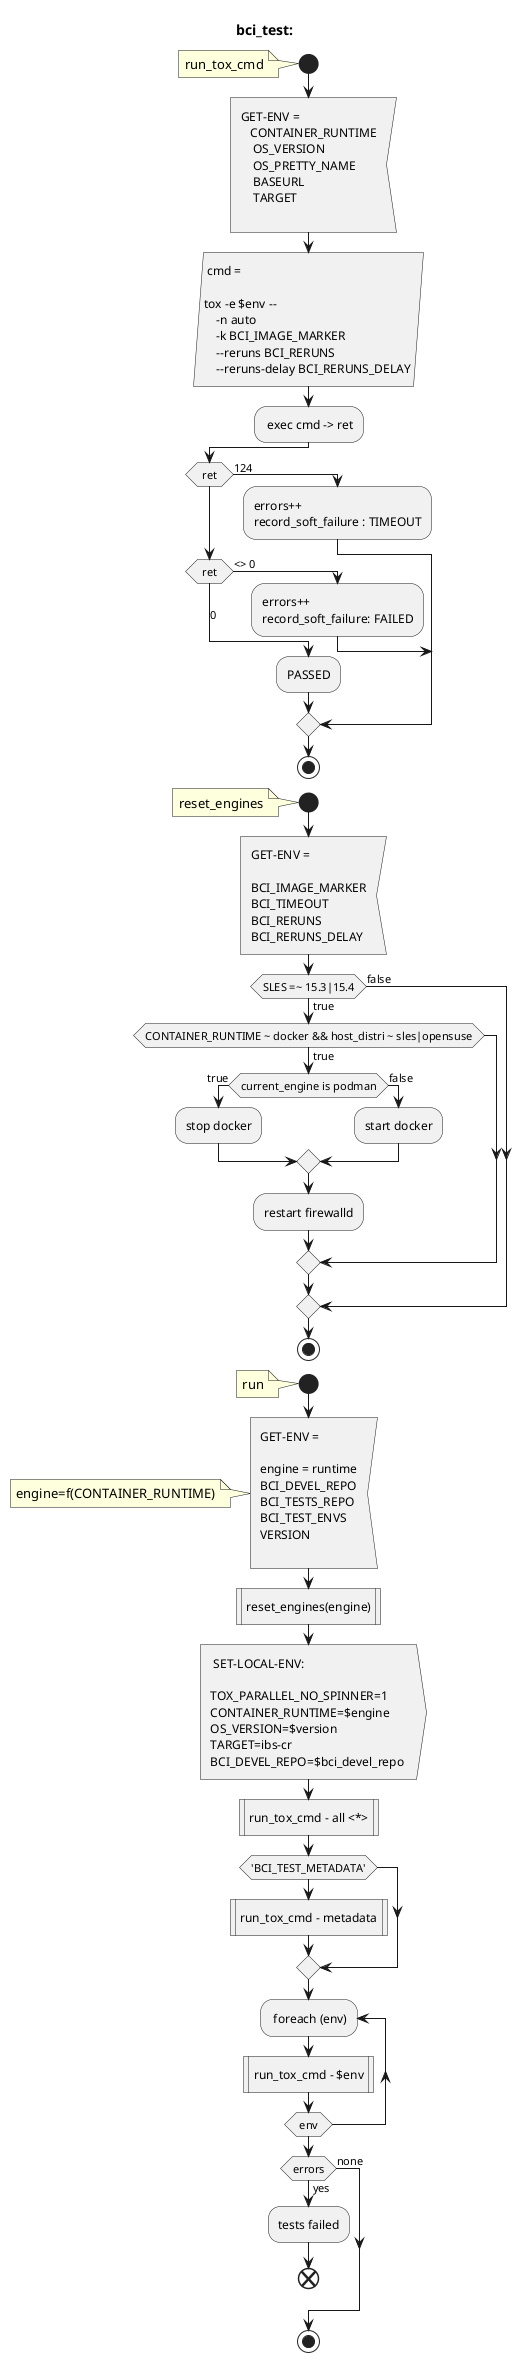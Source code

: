 @startuml

!pragma useVerticalIf on

title bci_test:

' ========
' Description:
'  UML metalanguage of test code in:
'  https://github.com/os-autoinst/os-autoinst-distri-opensuse/blob/master/tests/containers/bci_test.pm
'    sub run

' Author: Maurizio Dati - mdati@suse.com
' =========

' # SUSE's openQA tests
' #
' # Copyright 2021 SUSE LLC
' # SPDX-License-Identifier: FSFAP
' 
' # Summary: bci-tests runner
' #   SUSE Linux Enterprise Base Container Images (SLE BCI)
' #   provides truly open, flexible and secure container images and application
' #   development tools for immediate use by developers and integrators without
' #   the lock-in imposed by alternative offerings.
' #
' #   This module is used to test BCI repository and BCI container images.
' #   It makes the call to tox to run the different test environments defined
' #   in the variable BCI_TEST_ENVS.
' # Maintainer: qa-c team <qa-c@suse.de>


' use Mojo::Base qw(consoletest);
' use XML::LibXML;
' use testapi;
' use File::Basename;
' use utils qw(systemctl);
' use version_utils qw(get_os_release);
' 
' my $error_count;

!$TAG1="<*>"

start 
note
run_tox_cmd
end note

'     my ($self, $env) = @_;
'     my $bci_marker = get_var('BCI_IMAGE_MARKER');
'     my $bci_timeout = get_var('BCI_TIMEOUT', 1200);
'     my $bci_reruns = get_var('BCI_RERUNS', 3);
'     my $bci_reruns_delay = get_var('BCI_RERUNS_DELAY', 10);
:GET-ENV =
   CONTAINER_RUNTIME
    OS_VERSION
    OS_PRETTY_NAME
    BASEURL
    TARGET
<

: cmd = 

tox -e $env -- 
    -n auto 
    -k BCI_IMAGE_MARKER 
    --reruns BCI_RERUNS 
    --reruns-delay BCI_RERUNS_DELAY /

: exec cmd -> ret;

if (ret) then (124)
:errors++
record_soft_failure : TIMEOUT;
  
elseif (ret) then (<> 0)
:errors++
record_soft_failure: FAILED;

else(0)
:PASSED;
endif

stop

'##################

start
note
reset_engines
end note

:GET-ENV =

BCI_IMAGE_MARKER
BCI_TIMEOUT
BCI_RERUNS
BCI_RERUNS_DELAY <


if (SLES =~ 15.3|15.4) then (true)    
    if (CONTAINER_RUNTIME ~ docker && host_distri ~ sles|opensuse) then (true)
        if (current_engine is podman) then (true)
            :stop docker;
        else (false)
            :start docker;
        endif
        :restart firewalld;
    endif
else (false)
endif

stop

start
note
run
end note
'     my ($self, $args) = @_;
'     $self->select_serial_terminal;
' 
'     $error_count = 0;
' 
:GET-ENV =

engine = runtime
BCI_DEVEL_REPO
BCI_TESTS_REPO
BCI_TEST_ENVS
VERSION
<

note
engine=f(CONTAINER_RUNTIME)
end note

    :reset_engines(engine)|
' 
'     record_info('Run', "Starting the tests for the following environments:\n$test_envs");
'     assert_script_run("cd /root/BCI-tests");
'     assert_script_run("export 
: SET-LOCAL-ENV:

TOX_PARALLEL_NO_SPINNER=1
CONTAINER_RUNTIME=$engine
'$version =~ s/-SP/./g
OS_VERSION=$version 
TARGET=ibs-cr
BCI_DEVEL_REPO=$bci_devel_repo >

'     # Run common tests from test_all.py
    :run_tox_cmd - all $TAG1|
' 
'     # Run metadata tests when needed
    if ('BCI_TEST_METADATA') then
        :run_tox_cmd - metadata|

    endif 
' 
'     # Run environment specific tests
    repeat: foreach (env)
        :run_tox_cmd - $env|
    repeatwhile (env)

' 
'     # Mark the job as failed if any of the tests failed
    if (errors) then (yes)
        :tests failed;
        end
    else (none)
    endif

stop
